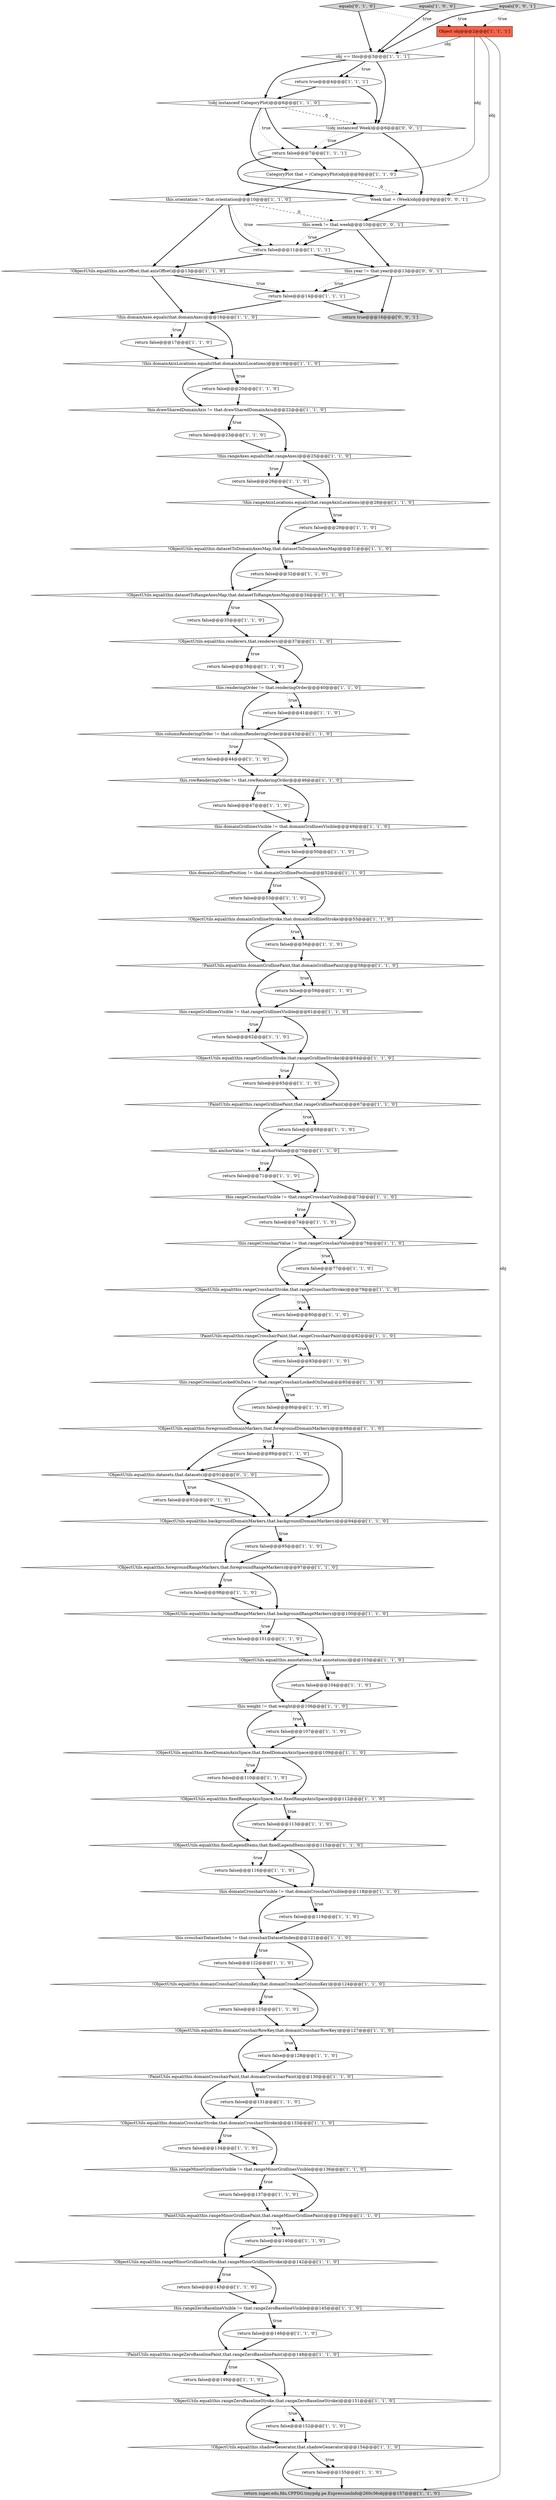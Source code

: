 digraph {
65 [style = filled, label = "return false@@@119@@@['1', '1', '0']", fillcolor = white, shape = ellipse image = "AAA0AAABBB1BBB"];
22 [style = filled, label = "equals['1', '0', '0']", fillcolor = lightgray, shape = diamond image = "AAA0AAABBB1BBB"];
59 [style = filled, label = "return false@@@152@@@['1', '1', '0']", fillcolor = white, shape = ellipse image = "AAA0AAABBB1BBB"];
99 [style = filled, label = "return false@@@104@@@['1', '1', '0']", fillcolor = white, shape = ellipse image = "AAA0AAABBB1BBB"];
32 [style = filled, label = "return false@@@11@@@['1', '1', '1']", fillcolor = white, shape = ellipse image = "AAA0AAABBB1BBB"];
62 [style = filled, label = "!ObjectUtils.equal(this.rangeGridlineStroke,that.rangeGridlineStroke)@@@64@@@['1', '1', '0']", fillcolor = white, shape = diamond image = "AAA0AAABBB1BBB"];
25 [style = filled, label = "return false@@@80@@@['1', '1', '0']", fillcolor = white, shape = ellipse image = "AAA0AAABBB1BBB"];
28 [style = filled, label = "return false@@@128@@@['1', '1', '0']", fillcolor = white, shape = ellipse image = "AAA0AAABBB1BBB"];
9 [style = filled, label = "Object obj@@@2@@@['1', '1', '1']", fillcolor = tomato, shape = box image = "AAA0AAABBB1BBB"];
82 [style = filled, label = "return false@@@7@@@['1', '1', '1']", fillcolor = white, shape = ellipse image = "AAA0AAABBB1BBB"];
27 [style = filled, label = "return false@@@77@@@['1', '1', '0']", fillcolor = white, shape = ellipse image = "AAA0AAABBB1BBB"];
57 [style = filled, label = "!ObjectUtils.equal(this.datasetToRangeAxesMap,that.datasetToRangeAxesMap)@@@34@@@['1', '1', '0']", fillcolor = white, shape = diamond image = "AAA0AAABBB1BBB"];
26 [style = filled, label = "!this.domainAxes.equals(that.domainAxes)@@@16@@@['1', '1', '0']", fillcolor = white, shape = diamond image = "AAA0AAABBB1BBB"];
104 [style = filled, label = "!ObjectUtils.equal(this.datasets,that.datasets)@@@91@@@['0', '1', '0']", fillcolor = white, shape = diamond image = "AAA1AAABBB2BBB"];
23 [style = filled, label = "return false@@@29@@@['1', '1', '0']", fillcolor = white, shape = ellipse image = "AAA0AAABBB1BBB"];
29 [style = filled, label = "this.rangeCrosshairVisible != that.rangeCrosshairVisible@@@73@@@['1', '1', '0']", fillcolor = white, shape = diamond image = "AAA0AAABBB1BBB"];
72 [style = filled, label = "this.anchorValue != that.anchorValue@@@70@@@['1', '1', '0']", fillcolor = white, shape = diamond image = "AAA0AAABBB1BBB"];
40 [style = filled, label = "!PaintUtils.equal(this.rangeZeroBaselinePaint,that.rangeZeroBaselinePaint)@@@148@@@['1', '1', '0']", fillcolor = white, shape = diamond image = "AAA0AAABBB1BBB"];
36 [style = filled, label = "return false@@@20@@@['1', '1', '0']", fillcolor = white, shape = ellipse image = "AAA0AAABBB1BBB"];
70 [style = filled, label = "!ObjectUtils.equal(this.foregroundRangeMarkers,that.foregroundRangeMarkers)@@@97@@@['1', '1', '0']", fillcolor = white, shape = diamond image = "AAA0AAABBB1BBB"];
92 [style = filled, label = "!ObjectUtils.equal(this.shadowGenerator,that.shadowGenerator)@@@154@@@['1', '1', '0']", fillcolor = white, shape = diamond image = "AAA0AAABBB1BBB"];
38 [style = filled, label = "return false@@@32@@@['1', '1', '0']", fillcolor = white, shape = ellipse image = "AAA0AAABBB1BBB"];
12 [style = filled, label = "return false@@@56@@@['1', '1', '0']", fillcolor = white, shape = ellipse image = "AAA0AAABBB1BBB"];
109 [style = filled, label = "Week that = (Week)obj@@@9@@@['0', '0', '1']", fillcolor = white, shape = ellipse image = "AAA0AAABBB3BBB"];
98 [style = filled, label = "this.crosshairDatasetIndex != that.crosshairDatasetIndex@@@121@@@['1', '1', '0']", fillcolor = white, shape = diamond image = "AAA0AAABBB1BBB"];
20 [style = filled, label = "this.rowRenderingOrder != that.rowRenderingOrder@@@46@@@['1', '1', '0']", fillcolor = white, shape = diamond image = "AAA0AAABBB1BBB"];
50 [style = filled, label = "!ObjectUtils.equal(this.fixedDomainAxisSpace,that.fixedDomainAxisSpace)@@@109@@@['1', '1', '0']", fillcolor = white, shape = diamond image = "AAA0AAABBB1BBB"];
101 [style = filled, label = "this.rangeMinorGridlinesVisible != that.rangeMinorGridlinesVisible@@@136@@@['1', '1', '0']", fillcolor = white, shape = diamond image = "AAA0AAABBB1BBB"];
8 [style = filled, label = "return false@@@95@@@['1', '1', '0']", fillcolor = white, shape = ellipse image = "AAA0AAABBB1BBB"];
97 [style = filled, label = "return false@@@137@@@['1', '1', '0']", fillcolor = white, shape = ellipse image = "AAA0AAABBB1BBB"];
43 [style = filled, label = "return false@@@113@@@['1', '1', '0']", fillcolor = white, shape = ellipse image = "AAA0AAABBB1BBB"];
86 [style = filled, label = "return false@@@50@@@['1', '1', '0']", fillcolor = white, shape = ellipse image = "AAA0AAABBB1BBB"];
106 [style = filled, label = "return false@@@92@@@['0', '1', '0']", fillcolor = white, shape = ellipse image = "AAA1AAABBB2BBB"];
76 [style = filled, label = "this.drawSharedDomainAxis != that.drawSharedDomainAxis@@@22@@@['1', '1', '0']", fillcolor = white, shape = diamond image = "AAA0AAABBB1BBB"];
108 [style = filled, label = "this.year != that.year@@@13@@@['0', '0', '1']", fillcolor = white, shape = diamond image = "AAA0AAABBB3BBB"];
10 [style = filled, label = "return false@@@146@@@['1', '1', '0']", fillcolor = white, shape = ellipse image = "AAA0AAABBB1BBB"];
35 [style = filled, label = "return false@@@17@@@['1', '1', '0']", fillcolor = white, shape = ellipse image = "AAA0AAABBB1BBB"];
52 [style = filled, label = "CategoryPlot that = (CategoryPlot)obj@@@9@@@['1', '1', '0']", fillcolor = white, shape = ellipse image = "AAA0AAABBB1BBB"];
85 [style = filled, label = "!ObjectUtils.equal(this.fixedLegendItems,that.fixedLegendItems)@@@115@@@['1', '1', '0']", fillcolor = white, shape = diamond image = "AAA0AAABBB1BBB"];
68 [style = filled, label = "!ObjectUtils.equal(this.rangeZeroBaselineStroke,that.rangeZeroBaselineStroke)@@@151@@@['1', '1', '0']", fillcolor = white, shape = diamond image = "AAA0AAABBB1BBB"];
61 [style = filled, label = "!ObjectUtils.equal(this.backgroundDomainMarkers,that.backgroundDomainMarkers)@@@94@@@['1', '1', '0']", fillcolor = white, shape = diamond image = "AAA0AAABBB1BBB"];
73 [style = filled, label = "!ObjectUtils.equal(this.axisOffset,that.axisOffset)@@@13@@@['1', '1', '0']", fillcolor = white, shape = diamond image = "AAA0AAABBB1BBB"];
6 [style = filled, label = "!ObjectUtils.equal(this.backgroundRangeMarkers,that.backgroundRangeMarkers)@@@100@@@['1', '1', '0']", fillcolor = white, shape = diamond image = "AAA0AAABBB1BBB"];
2 [style = filled, label = "return false@@@23@@@['1', '1', '0']", fillcolor = white, shape = ellipse image = "AAA0AAABBB1BBB"];
56 [style = filled, label = "obj == this@@@3@@@['1', '1', '1']", fillcolor = white, shape = diamond image = "AAA0AAABBB1BBB"];
105 [style = filled, label = "equals['0', '1', '0']", fillcolor = lightgray, shape = diamond image = "AAA0AAABBB2BBB"];
94 [style = filled, label = "return false@@@83@@@['1', '1', '0']", fillcolor = white, shape = ellipse image = "AAA0AAABBB1BBB"];
46 [style = filled, label = "!this.rangeAxes.equals(that.rangeAxes)@@@25@@@['1', '1', '0']", fillcolor = white, shape = diamond image = "AAA0AAABBB1BBB"];
33 [style = filled, label = "return false@@@74@@@['1', '1', '0']", fillcolor = white, shape = ellipse image = "AAA0AAABBB1BBB"];
17 [style = filled, label = "!ObjectUtils.equal(this.domainCrosshairRowKey,that.domainCrosshairRowKey)@@@127@@@['1', '1', '0']", fillcolor = white, shape = diamond image = "AAA0AAABBB1BBB"];
0 [style = filled, label = "!PaintUtils.equal(this.rangeCrosshairPaint,that.rangeCrosshairPaint)@@@82@@@['1', '1', '0']", fillcolor = white, shape = diamond image = "AAA0AAABBB1BBB"];
42 [style = filled, label = "this.domainGridlinePosition != that.domainGridlinePosition@@@52@@@['1', '1', '0']", fillcolor = white, shape = diamond image = "AAA0AAABBB1BBB"];
95 [style = filled, label = "return false@@@149@@@['1', '1', '0']", fillcolor = white, shape = ellipse image = "AAA0AAABBB1BBB"];
100 [style = filled, label = "return false@@@155@@@['1', '1', '0']", fillcolor = white, shape = ellipse image = "AAA0AAABBB1BBB"];
47 [style = filled, label = "return false@@@26@@@['1', '1', '0']", fillcolor = white, shape = ellipse image = "AAA0AAABBB1BBB"];
21 [style = filled, label = "return false@@@68@@@['1', '1', '0']", fillcolor = white, shape = ellipse image = "AAA0AAABBB1BBB"];
16 [style = filled, label = "return false@@@59@@@['1', '1', '0']", fillcolor = white, shape = ellipse image = "AAA0AAABBB1BBB"];
87 [style = filled, label = "return super.edu.fdu.CPPDG.tinypdg.pe.ExpressionInfo@260c36obj@@@157@@@['1', '1', '0']", fillcolor = lightgray, shape = ellipse image = "AAA0AAABBB1BBB"];
3 [style = filled, label = "!PaintUtils.equal(this.domainGridlinePaint,that.domainGridlinePaint)@@@58@@@['1', '1', '0']", fillcolor = white, shape = diamond image = "AAA0AAABBB1BBB"];
112 [style = filled, label = "return true@@@16@@@['0', '0', '1']", fillcolor = lightgray, shape = ellipse image = "AAA0AAABBB3BBB"];
74 [style = filled, label = "!PaintUtils.equal(this.rangeGridlinePaint,that.rangeGridlinePaint)@@@67@@@['1', '1', '0']", fillcolor = white, shape = diamond image = "AAA0AAABBB1BBB"];
96 [style = filled, label = "return false@@@101@@@['1', '1', '0']", fillcolor = white, shape = ellipse image = "AAA0AAABBB1BBB"];
11 [style = filled, label = "!ObjectUtils.equal(this.renderers,that.renderers)@@@37@@@['1', '1', '0']", fillcolor = white, shape = diamond image = "AAA0AAABBB1BBB"];
49 [style = filled, label = "this.domainGridlinesVisible != that.domainGridlinesVisible@@@49@@@['1', '1', '0']", fillcolor = white, shape = diamond image = "AAA0AAABBB1BBB"];
1 [style = filled, label = "return false@@@41@@@['1', '1', '0']", fillcolor = white, shape = ellipse image = "AAA0AAABBB1BBB"];
14 [style = filled, label = "return true@@@4@@@['1', '1', '1']", fillcolor = white, shape = ellipse image = "AAA0AAABBB1BBB"];
75 [style = filled, label = "return false@@@86@@@['1', '1', '0']", fillcolor = white, shape = ellipse image = "AAA0AAABBB1BBB"];
80 [style = filled, label = "return false@@@65@@@['1', '1', '0']", fillcolor = white, shape = ellipse image = "AAA0AAABBB1BBB"];
67 [style = filled, label = "this.rangeZeroBaselineVisible != that.rangeZeroBaselineVisible@@@145@@@['1', '1', '0']", fillcolor = white, shape = diamond image = "AAA0AAABBB1BBB"];
15 [style = filled, label = "!ObjectUtils.equal(this.rangeMinorGridlineStroke,that.rangeMinorGridlineStroke)@@@142@@@['1', '1', '0']", fillcolor = white, shape = diamond image = "AAA0AAABBB1BBB"];
64 [style = filled, label = "!ObjectUtils.equal(this.fixedRangeAxisSpace,that.fixedRangeAxisSpace)@@@112@@@['1', '1', '0']", fillcolor = white, shape = diamond image = "AAA0AAABBB1BBB"];
91 [style = filled, label = "return false@@@140@@@['1', '1', '0']", fillcolor = white, shape = ellipse image = "AAA0AAABBB1BBB"];
13 [style = filled, label = "return false@@@98@@@['1', '1', '0']", fillcolor = white, shape = ellipse image = "AAA0AAABBB1BBB"];
90 [style = filled, label = "return false@@@107@@@['1', '1', '0']", fillcolor = white, shape = ellipse image = "AAA0AAABBB1BBB"];
93 [style = filled, label = "!ObjectUtils.equal(this.domainCrosshairColumnKey,that.domainCrosshairColumnKey)@@@124@@@['1', '1', '0']", fillcolor = white, shape = diamond image = "AAA0AAABBB1BBB"];
55 [style = filled, label = "!PaintUtils.equal(this.rangeMinorGridlinePaint,that.rangeMinorGridlinePaint)@@@139@@@['1', '1', '0']", fillcolor = white, shape = diamond image = "AAA0AAABBB1BBB"];
44 [style = filled, label = "this.columnRenderingOrder != that.columnRenderingOrder@@@43@@@['1', '1', '0']", fillcolor = white, shape = diamond image = "AAA0AAABBB1BBB"];
111 [style = filled, label = "this.week != that.week@@@10@@@['0', '0', '1']", fillcolor = white, shape = diamond image = "AAA0AAABBB3BBB"];
7 [style = filled, label = "return false@@@143@@@['1', '1', '0']", fillcolor = white, shape = ellipse image = "AAA0AAABBB1BBB"];
4 [style = filled, label = "this.rangeGridlinesVisible != that.rangeGridlinesVisible@@@61@@@['1', '1', '0']", fillcolor = white, shape = diamond image = "AAA0AAABBB1BBB"];
63 [style = filled, label = "return false@@@125@@@['1', '1', '0']", fillcolor = white, shape = ellipse image = "AAA0AAABBB1BBB"];
83 [style = filled, label = "!ObjectUtils.equal(this.rangeCrosshairStroke,that.rangeCrosshairStroke)@@@79@@@['1', '1', '0']", fillcolor = white, shape = diamond image = "AAA0AAABBB1BBB"];
51 [style = filled, label = "return false@@@131@@@['1', '1', '0']", fillcolor = white, shape = ellipse image = "AAA0AAABBB1BBB"];
45 [style = filled, label = "return false@@@14@@@['1', '1', '1']", fillcolor = white, shape = ellipse image = "AAA0AAABBB1BBB"];
60 [style = filled, label = "this.rangeCrosshairValue != that.rangeCrosshairValue@@@76@@@['1', '1', '0']", fillcolor = white, shape = diamond image = "AAA0AAABBB1BBB"];
48 [style = filled, label = "!ObjectUtils.equal(this.annotations,that.annotations)@@@103@@@['1', '1', '0']", fillcolor = white, shape = diamond image = "AAA0AAABBB1BBB"];
54 [style = filled, label = "return false@@@38@@@['1', '1', '0']", fillcolor = white, shape = ellipse image = "AAA0AAABBB1BBB"];
110 [style = filled, label = "!(obj instanceof Week)@@@6@@@['0', '0', '1']", fillcolor = white, shape = diamond image = "AAA0AAABBB3BBB"];
39 [style = filled, label = "return false@@@53@@@['1', '1', '0']", fillcolor = white, shape = ellipse image = "AAA0AAABBB1BBB"];
107 [style = filled, label = "equals['0', '0', '1']", fillcolor = lightgray, shape = diamond image = "AAA0AAABBB3BBB"];
34 [style = filled, label = "return false@@@62@@@['1', '1', '0']", fillcolor = white, shape = ellipse image = "AAA0AAABBB1BBB"];
58 [style = filled, label = "!ObjectUtils.equal(this.datasetToDomainAxesMap,that.datasetToDomainAxesMap)@@@31@@@['1', '1', '0']", fillcolor = white, shape = diamond image = "AAA0AAABBB1BBB"];
102 [style = filled, label = "!PaintUtils.equal(this.domainCrosshairPaint,that.domainCrosshairPaint)@@@130@@@['1', '1', '0']", fillcolor = white, shape = diamond image = "AAA0AAABBB1BBB"];
78 [style = filled, label = "return false@@@116@@@['1', '1', '0']", fillcolor = white, shape = ellipse image = "AAA0AAABBB1BBB"];
37 [style = filled, label = "!ObjectUtils.equal(this.foregroundDomainMarkers,that.foregroundDomainMarkers)@@@88@@@['1', '1', '0']", fillcolor = white, shape = diamond image = "AAA0AAABBB1BBB"];
71 [style = filled, label = "this.domainCrosshairVisible != that.domainCrosshairVisible@@@118@@@['1', '1', '0']", fillcolor = white, shape = diamond image = "AAA0AAABBB1BBB"];
88 [style = filled, label = "this.renderingOrder != that.renderingOrder@@@40@@@['1', '1', '0']", fillcolor = white, shape = diamond image = "AAA0AAABBB1BBB"];
5 [style = filled, label = "!(obj instanceof CategoryPlot)@@@6@@@['1', '1', '0']", fillcolor = white, shape = diamond image = "AAA0AAABBB1BBB"];
18 [style = filled, label = "return false@@@71@@@['1', '1', '0']", fillcolor = white, shape = ellipse image = "AAA0AAABBB1BBB"];
81 [style = filled, label = "this.rangeCrosshairLockedOnData != that.rangeCrosshairLockedOnData@@@85@@@['1', '1', '0']", fillcolor = white, shape = diamond image = "AAA0AAABBB1BBB"];
30 [style = filled, label = "!this.rangeAxisLocations.equals(that.rangeAxisLocations)@@@28@@@['1', '1', '0']", fillcolor = white, shape = diamond image = "AAA0AAABBB1BBB"];
89 [style = filled, label = "!ObjectUtils.equal(this.domainCrosshairStroke,that.domainCrosshairStroke)@@@133@@@['1', '1', '0']", fillcolor = white, shape = diamond image = "AAA0AAABBB1BBB"];
77 [style = filled, label = "this.weight != that.weight@@@106@@@['1', '1', '0']", fillcolor = white, shape = diamond image = "AAA0AAABBB1BBB"];
79 [style = filled, label = "return false@@@122@@@['1', '1', '0']", fillcolor = white, shape = ellipse image = "AAA0AAABBB1BBB"];
66 [style = filled, label = "!ObjectUtils.equal(this.domainGridlineStroke,that.domainGridlineStroke)@@@55@@@['1', '1', '0']", fillcolor = white, shape = diamond image = "AAA0AAABBB1BBB"];
103 [style = filled, label = "return false@@@35@@@['1', '1', '0']", fillcolor = white, shape = ellipse image = "AAA0AAABBB1BBB"];
69 [style = filled, label = "return false@@@110@@@['1', '1', '0']", fillcolor = white, shape = ellipse image = "AAA0AAABBB1BBB"];
19 [style = filled, label = "this.orientation != that.orientation@@@10@@@['1', '1', '0']", fillcolor = white, shape = diamond image = "AAA0AAABBB1BBB"];
31 [style = filled, label = "return false@@@134@@@['1', '1', '0']", fillcolor = white, shape = ellipse image = "AAA0AAABBB1BBB"];
24 [style = filled, label = "return false@@@47@@@['1', '1', '0']", fillcolor = white, shape = ellipse image = "AAA0AAABBB1BBB"];
84 [style = filled, label = "return false@@@44@@@['1', '1', '0']", fillcolor = white, shape = ellipse image = "AAA0AAABBB1BBB"];
53 [style = filled, label = "return false@@@89@@@['1', '1', '0']", fillcolor = white, shape = ellipse image = "AAA0AAABBB1BBB"];
41 [style = filled, label = "!this.domainAxisLocations.equals(that.domainAxisLocations)@@@19@@@['1', '1', '0']", fillcolor = white, shape = diamond image = "AAA0AAABBB1BBB"];
105->56 [style = bold, label=""];
102->51 [style = bold, label=""];
46->47 [style = bold, label=""];
17->102 [style = bold, label=""];
62->74 [style = bold, label=""];
5->82 [style = bold, label=""];
61->70 [style = bold, label=""];
28->102 [style = bold, label=""];
68->59 [style = dotted, label="true"];
89->31 [style = dotted, label="true"];
58->57 [style = bold, label=""];
32->108 [style = bold, label=""];
57->103 [style = dotted, label="true"];
65->98 [style = bold, label=""];
93->63 [style = dotted, label="true"];
26->35 [style = bold, label=""];
8->70 [style = bold, label=""];
13->6 [style = bold, label=""];
108->45 [style = bold, label=""];
17->28 [style = dotted, label="true"];
86->42 [style = bold, label=""];
82->109 [style = bold, label=""];
50->69 [style = bold, label=""];
74->21 [style = dotted, label="true"];
45->112 [style = bold, label=""];
79->93 [style = bold, label=""];
41->36 [style = bold, label=""];
53->104 [style = bold, label=""];
47->30 [style = bold, label=""];
19->32 [style = dotted, label="true"];
84->20 [style = bold, label=""];
98->93 [style = bold, label=""];
46->47 [style = dotted, label="true"];
48->99 [style = bold, label=""];
4->62 [style = bold, label=""];
77->90 [style = dotted, label="true"];
110->109 [style = bold, label=""];
14->110 [style = bold, label=""];
48->77 [style = bold, label=""];
61->8 [style = bold, label=""];
10->40 [style = bold, label=""];
20->49 [style = bold, label=""];
74->21 [style = bold, label=""];
88->1 [style = dotted, label="true"];
72->18 [style = bold, label=""];
37->104 [style = bold, label=""];
48->99 [style = dotted, label="true"];
76->46 [style = bold, label=""];
94->81 [style = bold, label=""];
32->73 [style = bold, label=""];
39->66 [style = bold, label=""];
72->18 [style = dotted, label="true"];
60->27 [style = dotted, label="true"];
70->6 [style = bold, label=""];
15->7 [style = dotted, label="true"];
45->26 [style = bold, label=""];
100->87 [style = bold, label=""];
29->60 [style = bold, label=""];
42->39 [style = dotted, label="true"];
3->16 [style = dotted, label="true"];
81->75 [style = bold, label=""];
29->33 [style = bold, label=""];
53->61 [style = bold, label=""];
68->59 [style = bold, label=""];
85->78 [style = bold, label=""];
66->3 [style = bold, label=""];
40->95 [style = dotted, label="true"];
7->67 [style = bold, label=""];
104->106 [style = bold, label=""];
6->48 [style = bold, label=""];
14->5 [style = bold, label=""];
64->43 [style = bold, label=""];
16->4 [style = bold, label=""];
77->90 [style = bold, label=""];
37->53 [style = bold, label=""];
36->76 [style = bold, label=""];
55->91 [style = dotted, label="true"];
97->55 [style = bold, label=""];
89->101 [style = bold, label=""];
96->48 [style = bold, label=""];
5->82 [style = dotted, label="true"];
37->53 [style = dotted, label="true"];
59->92 [style = bold, label=""];
19->32 [style = bold, label=""];
110->82 [style = bold, label=""];
101->55 [style = bold, label=""];
20->24 [style = dotted, label="true"];
70->13 [style = dotted, label="true"];
91->15 [style = bold, label=""];
15->7 [style = bold, label=""];
98->79 [style = dotted, label="true"];
73->45 [style = bold, label=""];
82->52 [style = bold, label=""];
99->77 [style = bold, label=""];
72->29 [style = bold, label=""];
76->2 [style = dotted, label="true"];
1->44 [style = bold, label=""];
89->31 [style = bold, label=""];
0->94 [style = dotted, label="true"];
30->23 [style = bold, label=""];
22->56 [style = bold, label=""];
85->71 [style = bold, label=""];
104->61 [style = bold, label=""];
108->45 [style = dotted, label="true"];
49->86 [style = dotted, label="true"];
21->72 [style = bold, label=""];
90->50 [style = bold, label=""];
56->5 [style = bold, label=""];
67->40 [style = bold, label=""];
26->41 [style = bold, label=""];
106->61 [style = bold, label=""];
85->78 [style = dotted, label="true"];
18->29 [style = bold, label=""];
30->23 [style = dotted, label="true"];
33->60 [style = bold, label=""];
52->19 [style = bold, label=""];
41->76 [style = bold, label=""];
103->11 [style = bold, label=""];
69->64 [style = bold, label=""];
110->82 [style = dotted, label="true"];
2->46 [style = bold, label=""];
52->109 [style = dashed, label="0"];
50->64 [style = bold, label=""];
58->38 [style = bold, label=""];
4->34 [style = bold, label=""];
83->0 [style = bold, label=""];
55->91 [style = bold, label=""];
75->37 [style = bold, label=""];
35->41 [style = bold, label=""];
109->111 [style = bold, label=""];
67->10 [style = bold, label=""];
37->61 [style = bold, label=""];
5->110 [style = dashed, label="0"];
92->100 [style = dotted, label="true"];
107->9 [style = dotted, label="true"];
38->57 [style = bold, label=""];
60->27 [style = bold, label=""];
24->49 [style = bold, label=""];
76->2 [style = bold, label=""];
44->84 [style = bold, label=""];
41->36 [style = dotted, label="true"];
6->96 [style = bold, label=""];
40->68 [style = bold, label=""];
60->83 [style = bold, label=""];
51->89 [style = bold, label=""];
44->20 [style = bold, label=""];
31->101 [style = bold, label=""];
27->83 [style = bold, label=""];
102->51 [style = dotted, label="true"];
67->10 [style = dotted, label="true"];
68->92 [style = bold, label=""];
111->32 [style = bold, label=""];
58->38 [style = dotted, label="true"];
93->17 [style = bold, label=""];
73->26 [style = bold, label=""];
55->15 [style = bold, label=""];
66->12 [style = dotted, label="true"];
12->3 [style = bold, label=""];
44->84 [style = dotted, label="true"];
71->98 [style = bold, label=""];
46->30 [style = bold, label=""];
92->87 [style = bold, label=""];
56->110 [style = bold, label=""];
56->14 [style = bold, label=""];
49->42 [style = bold, label=""];
111->108 [style = bold, label=""];
108->112 [style = bold, label=""];
19->111 [style = dashed, label="0"];
30->58 [style = bold, label=""];
20->24 [style = bold, label=""];
19->73 [style = bold, label=""];
25->0 [style = bold, label=""];
62->80 [style = bold, label=""];
23->58 [style = bold, label=""];
3->16 [style = bold, label=""];
77->50 [style = bold, label=""];
15->67 [style = bold, label=""];
9->87 [style = solid, label="obj"];
6->96 [style = dotted, label="true"];
105->9 [style = dotted, label="true"];
40->95 [style = bold, label=""];
3->4 [style = bold, label=""];
81->37 [style = bold, label=""];
57->103 [style = bold, label=""];
83->25 [style = dotted, label="true"];
0->81 [style = bold, label=""];
61->8 [style = dotted, label="true"];
49->86 [style = bold, label=""];
42->39 [style = bold, label=""];
5->52 [style = bold, label=""];
56->14 [style = dotted, label="true"];
42->66 [style = bold, label=""];
9->109 [style = solid, label="obj"];
22->9 [style = dotted, label="true"];
101->97 [style = dotted, label="true"];
66->12 [style = bold, label=""];
34->62 [style = bold, label=""];
95->68 [style = bold, label=""];
83->25 [style = bold, label=""];
63->17 [style = bold, label=""];
57->11 [style = bold, label=""];
62->80 [style = dotted, label="true"];
78->71 [style = bold, label=""];
80->74 [style = bold, label=""];
50->69 [style = dotted, label="true"];
64->85 [style = bold, label=""];
11->88 [style = bold, label=""];
93->63 [style = bold, label=""];
4->34 [style = dotted, label="true"];
98->79 [style = bold, label=""];
54->88 [style = bold, label=""];
81->75 [style = dotted, label="true"];
101->97 [style = bold, label=""];
70->13 [style = bold, label=""];
102->89 [style = bold, label=""];
0->94 [style = bold, label=""];
104->106 [style = dotted, label="true"];
43->85 [style = bold, label=""];
17->28 [style = bold, label=""];
9->52 [style = solid, label="obj"];
92->100 [style = bold, label=""];
9->56 [style = solid, label="obj"];
29->33 [style = dotted, label="true"];
88->1 [style = bold, label=""];
107->56 [style = bold, label=""];
11->54 [style = dotted, label="true"];
11->54 [style = bold, label=""];
111->32 [style = dotted, label="true"];
74->72 [style = bold, label=""];
71->65 [style = bold, label=""];
26->35 [style = dotted, label="true"];
64->43 [style = dotted, label="true"];
88->44 [style = bold, label=""];
73->45 [style = dotted, label="true"];
71->65 [style = dotted, label="true"];
}
